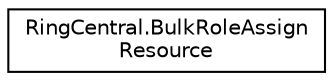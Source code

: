 digraph "Graphical Class Hierarchy"
{
 // LATEX_PDF_SIZE
  edge [fontname="Helvetica",fontsize="10",labelfontname="Helvetica",labelfontsize="10"];
  node [fontname="Helvetica",fontsize="10",shape=record];
  rankdir="LR";
  Node0 [label="RingCentral.BulkRoleAssign\lResource",height=0.2,width=0.4,color="black", fillcolor="white", style="filled",URL="$classRingCentral_1_1BulkRoleAssignResource.html",tooltip=" "];
}
